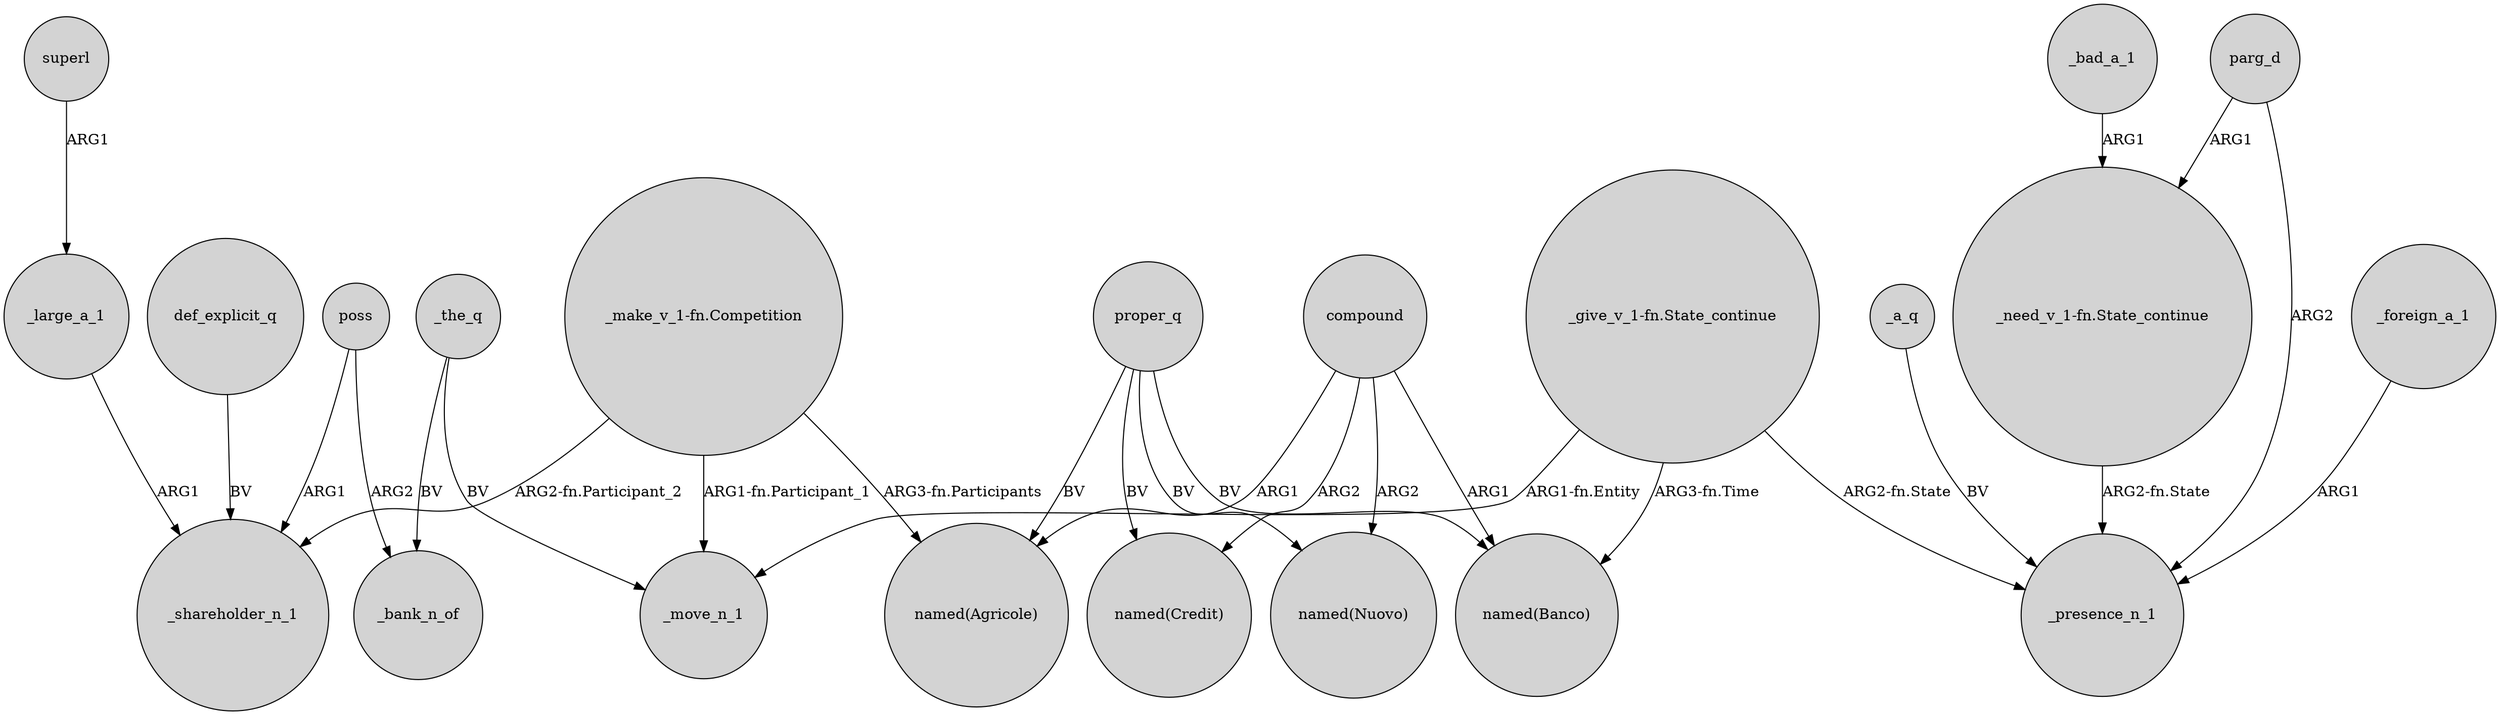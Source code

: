 digraph {
	node [shape=circle style=filled]
	_the_q -> _bank_n_of [label=BV]
	superl -> _large_a_1 [label=ARG1]
	"_give_v_1-fn.State_continue" -> _presence_n_1 [label="ARG2-fn.State"]
	proper_q -> "named(Nuovo)" [label=BV]
	_bad_a_1 -> "_need_v_1-fn.State_continue" [label=ARG1]
	proper_q -> "named(Agricole)" [label=BV]
	parg_d -> "_need_v_1-fn.State_continue" [label=ARG1]
	_foreign_a_1 -> _presence_n_1 [label=ARG1]
	"_make_v_1-fn.Competition" -> _shareholder_n_1 [label="ARG2-fn.Participant_2"]
	"_make_v_1-fn.Competition" -> "named(Agricole)" [label="ARG3-fn.Participants"]
	def_explicit_q -> _shareholder_n_1 [label=BV]
	poss -> _bank_n_of [label=ARG2]
	_large_a_1 -> _shareholder_n_1 [label=ARG1]
	poss -> _shareholder_n_1 [label=ARG1]
	_a_q -> _presence_n_1 [label=BV]
	"_make_v_1-fn.Competition" -> _move_n_1 [label="ARG1-fn.Participant_1"]
	proper_q -> "named(Credit)" [label=BV]
	compound -> "named(Credit)" [label=ARG2]
	proper_q -> "named(Banco)" [label=BV]
	"_need_v_1-fn.State_continue" -> _presence_n_1 [label="ARG2-fn.State"]
	parg_d -> _presence_n_1 [label=ARG2]
	"_give_v_1-fn.State_continue" -> _move_n_1 [label="ARG1-fn.Entity"]
	compound -> "named(Nuovo)" [label=ARG2]
	"_give_v_1-fn.State_continue" -> "named(Banco)" [label="ARG3-fn.Time"]
	_the_q -> _move_n_1 [label=BV]
	compound -> "named(Banco)" [label=ARG1]
	compound -> "named(Agricole)" [label=ARG1]
}
